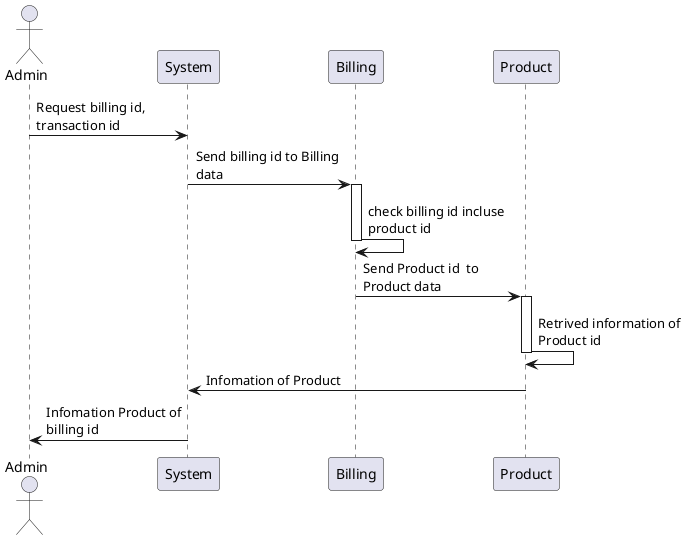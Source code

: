 @startuml

skinparam maxmessagesize 150

Actor Admin
participant System
participant Billing
participant Product

Admin -> System : Request billing id, transaction id

System -> Billing: Send billing id to Billing data

activate Billing
Billing -> Billing: check billing id incluse product id

deactivate Billing

Billing -> Product: Send Product id  to Product data

activate Product
Product -> Product: Retrived information of Product id
deactivate Product

Product -> System: Infomation of Product

System -> Admin: Infomation Product of billing id

@enduml